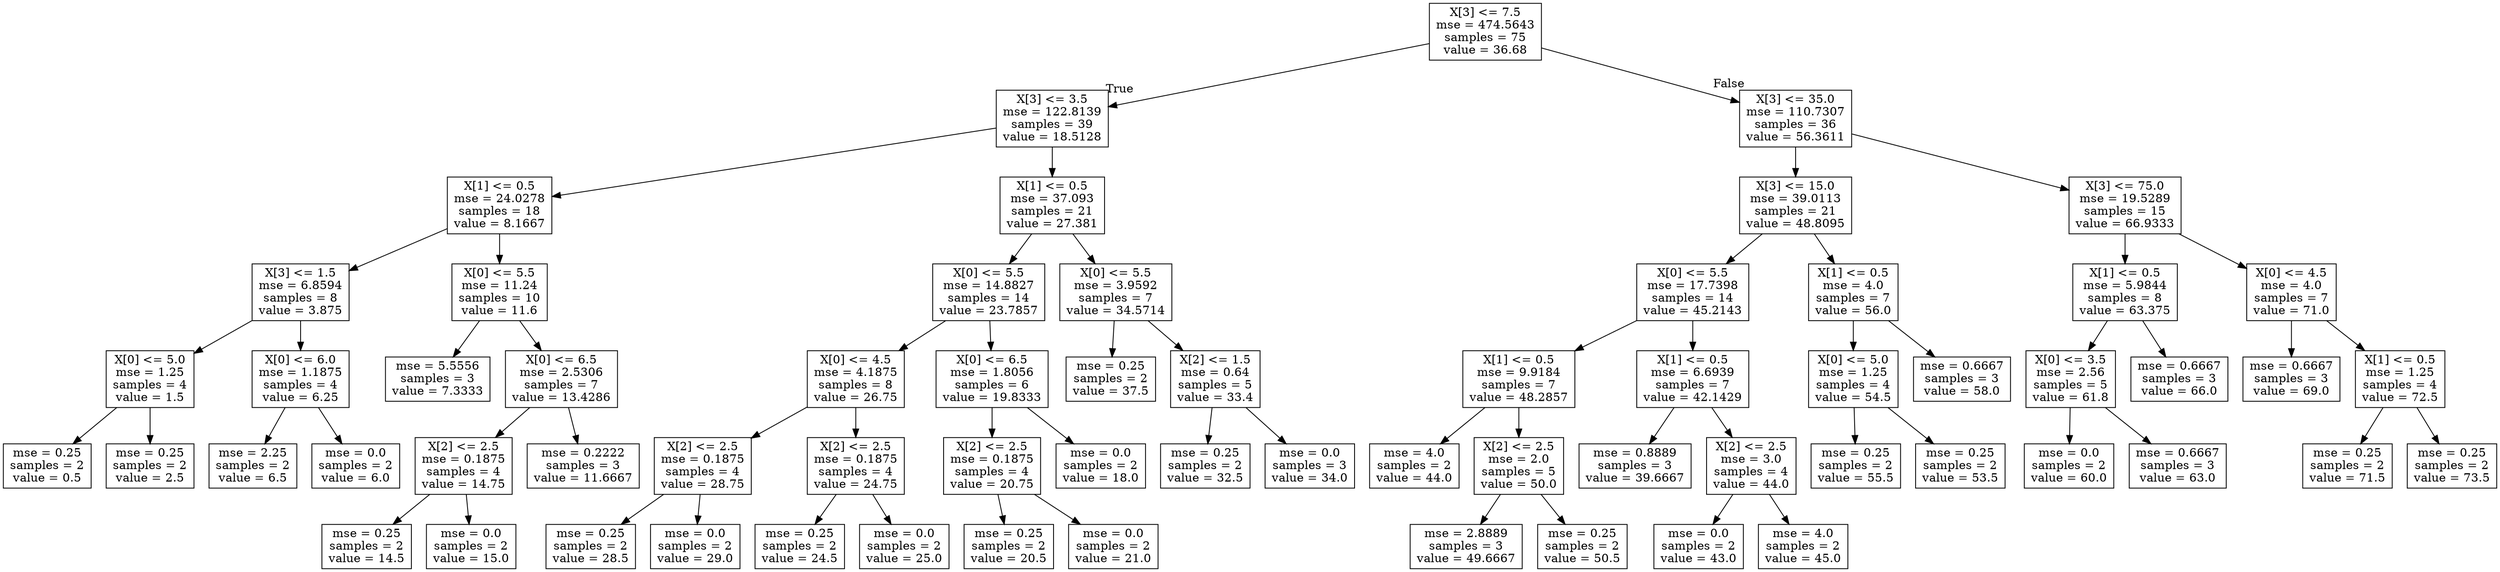 digraph Tree {
node [shape=box] ;
0 [label="X[3] <= 7.5\nmse = 474.5643\nsamples = 75\nvalue = 36.68"] ;
1 [label="X[3] <= 3.5\nmse = 122.8139\nsamples = 39\nvalue = 18.5128"] ;
0 -> 1 [labeldistance=2.5, labelangle=45, headlabel="True"] ;
2 [label="X[1] <= 0.5\nmse = 24.0278\nsamples = 18\nvalue = 8.1667"] ;
1 -> 2 ;
3 [label="X[3] <= 1.5\nmse = 6.8594\nsamples = 8\nvalue = 3.875"] ;
2 -> 3 ;
4 [label="X[0] <= 5.0\nmse = 1.25\nsamples = 4\nvalue = 1.5"] ;
3 -> 4 ;
5 [label="mse = 0.25\nsamples = 2\nvalue = 0.5"] ;
4 -> 5 ;
6 [label="mse = 0.25\nsamples = 2\nvalue = 2.5"] ;
4 -> 6 ;
7 [label="X[0] <= 6.0\nmse = 1.1875\nsamples = 4\nvalue = 6.25"] ;
3 -> 7 ;
8 [label="mse = 2.25\nsamples = 2\nvalue = 6.5"] ;
7 -> 8 ;
9 [label="mse = 0.0\nsamples = 2\nvalue = 6.0"] ;
7 -> 9 ;
10 [label="X[0] <= 5.5\nmse = 11.24\nsamples = 10\nvalue = 11.6"] ;
2 -> 10 ;
11 [label="mse = 5.5556\nsamples = 3\nvalue = 7.3333"] ;
10 -> 11 ;
12 [label="X[0] <= 6.5\nmse = 2.5306\nsamples = 7\nvalue = 13.4286"] ;
10 -> 12 ;
13 [label="X[2] <= 2.5\nmse = 0.1875\nsamples = 4\nvalue = 14.75"] ;
12 -> 13 ;
14 [label="mse = 0.25\nsamples = 2\nvalue = 14.5"] ;
13 -> 14 ;
15 [label="mse = 0.0\nsamples = 2\nvalue = 15.0"] ;
13 -> 15 ;
16 [label="mse = 0.2222\nsamples = 3\nvalue = 11.6667"] ;
12 -> 16 ;
17 [label="X[1] <= 0.5\nmse = 37.093\nsamples = 21\nvalue = 27.381"] ;
1 -> 17 ;
18 [label="X[0] <= 5.5\nmse = 14.8827\nsamples = 14\nvalue = 23.7857"] ;
17 -> 18 ;
19 [label="X[0] <= 4.5\nmse = 4.1875\nsamples = 8\nvalue = 26.75"] ;
18 -> 19 ;
20 [label="X[2] <= 2.5\nmse = 0.1875\nsamples = 4\nvalue = 28.75"] ;
19 -> 20 ;
21 [label="mse = 0.25\nsamples = 2\nvalue = 28.5"] ;
20 -> 21 ;
22 [label="mse = 0.0\nsamples = 2\nvalue = 29.0"] ;
20 -> 22 ;
23 [label="X[2] <= 2.5\nmse = 0.1875\nsamples = 4\nvalue = 24.75"] ;
19 -> 23 ;
24 [label="mse = 0.25\nsamples = 2\nvalue = 24.5"] ;
23 -> 24 ;
25 [label="mse = 0.0\nsamples = 2\nvalue = 25.0"] ;
23 -> 25 ;
26 [label="X[0] <= 6.5\nmse = 1.8056\nsamples = 6\nvalue = 19.8333"] ;
18 -> 26 ;
27 [label="X[2] <= 2.5\nmse = 0.1875\nsamples = 4\nvalue = 20.75"] ;
26 -> 27 ;
28 [label="mse = 0.25\nsamples = 2\nvalue = 20.5"] ;
27 -> 28 ;
29 [label="mse = 0.0\nsamples = 2\nvalue = 21.0"] ;
27 -> 29 ;
30 [label="mse = 0.0\nsamples = 2\nvalue = 18.0"] ;
26 -> 30 ;
31 [label="X[0] <= 5.5\nmse = 3.9592\nsamples = 7\nvalue = 34.5714"] ;
17 -> 31 ;
32 [label="mse = 0.25\nsamples = 2\nvalue = 37.5"] ;
31 -> 32 ;
33 [label="X[2] <= 1.5\nmse = 0.64\nsamples = 5\nvalue = 33.4"] ;
31 -> 33 ;
34 [label="mse = 0.25\nsamples = 2\nvalue = 32.5"] ;
33 -> 34 ;
35 [label="mse = 0.0\nsamples = 3\nvalue = 34.0"] ;
33 -> 35 ;
36 [label="X[3] <= 35.0\nmse = 110.7307\nsamples = 36\nvalue = 56.3611"] ;
0 -> 36 [labeldistance=2.5, labelangle=-45, headlabel="False"] ;
37 [label="X[3] <= 15.0\nmse = 39.0113\nsamples = 21\nvalue = 48.8095"] ;
36 -> 37 ;
38 [label="X[0] <= 5.5\nmse = 17.7398\nsamples = 14\nvalue = 45.2143"] ;
37 -> 38 ;
39 [label="X[1] <= 0.5\nmse = 9.9184\nsamples = 7\nvalue = 48.2857"] ;
38 -> 39 ;
40 [label="mse = 4.0\nsamples = 2\nvalue = 44.0"] ;
39 -> 40 ;
41 [label="X[2] <= 2.5\nmse = 2.0\nsamples = 5\nvalue = 50.0"] ;
39 -> 41 ;
42 [label="mse = 2.8889\nsamples = 3\nvalue = 49.6667"] ;
41 -> 42 ;
43 [label="mse = 0.25\nsamples = 2\nvalue = 50.5"] ;
41 -> 43 ;
44 [label="X[1] <= 0.5\nmse = 6.6939\nsamples = 7\nvalue = 42.1429"] ;
38 -> 44 ;
45 [label="mse = 0.8889\nsamples = 3\nvalue = 39.6667"] ;
44 -> 45 ;
46 [label="X[2] <= 2.5\nmse = 3.0\nsamples = 4\nvalue = 44.0"] ;
44 -> 46 ;
47 [label="mse = 0.0\nsamples = 2\nvalue = 43.0"] ;
46 -> 47 ;
48 [label="mse = 4.0\nsamples = 2\nvalue = 45.0"] ;
46 -> 48 ;
49 [label="X[1] <= 0.5\nmse = 4.0\nsamples = 7\nvalue = 56.0"] ;
37 -> 49 ;
50 [label="X[0] <= 5.0\nmse = 1.25\nsamples = 4\nvalue = 54.5"] ;
49 -> 50 ;
51 [label="mse = 0.25\nsamples = 2\nvalue = 55.5"] ;
50 -> 51 ;
52 [label="mse = 0.25\nsamples = 2\nvalue = 53.5"] ;
50 -> 52 ;
53 [label="mse = 0.6667\nsamples = 3\nvalue = 58.0"] ;
49 -> 53 ;
54 [label="X[3] <= 75.0\nmse = 19.5289\nsamples = 15\nvalue = 66.9333"] ;
36 -> 54 ;
55 [label="X[1] <= 0.5\nmse = 5.9844\nsamples = 8\nvalue = 63.375"] ;
54 -> 55 ;
56 [label="X[0] <= 3.5\nmse = 2.56\nsamples = 5\nvalue = 61.8"] ;
55 -> 56 ;
57 [label="mse = 0.0\nsamples = 2\nvalue = 60.0"] ;
56 -> 57 ;
58 [label="mse = 0.6667\nsamples = 3\nvalue = 63.0"] ;
56 -> 58 ;
59 [label="mse = 0.6667\nsamples = 3\nvalue = 66.0"] ;
55 -> 59 ;
60 [label="X[0] <= 4.5\nmse = 4.0\nsamples = 7\nvalue = 71.0"] ;
54 -> 60 ;
61 [label="mse = 0.6667\nsamples = 3\nvalue = 69.0"] ;
60 -> 61 ;
62 [label="X[1] <= 0.5\nmse = 1.25\nsamples = 4\nvalue = 72.5"] ;
60 -> 62 ;
63 [label="mse = 0.25\nsamples = 2\nvalue = 71.5"] ;
62 -> 63 ;
64 [label="mse = 0.25\nsamples = 2\nvalue = 73.5"] ;
62 -> 64 ;
}